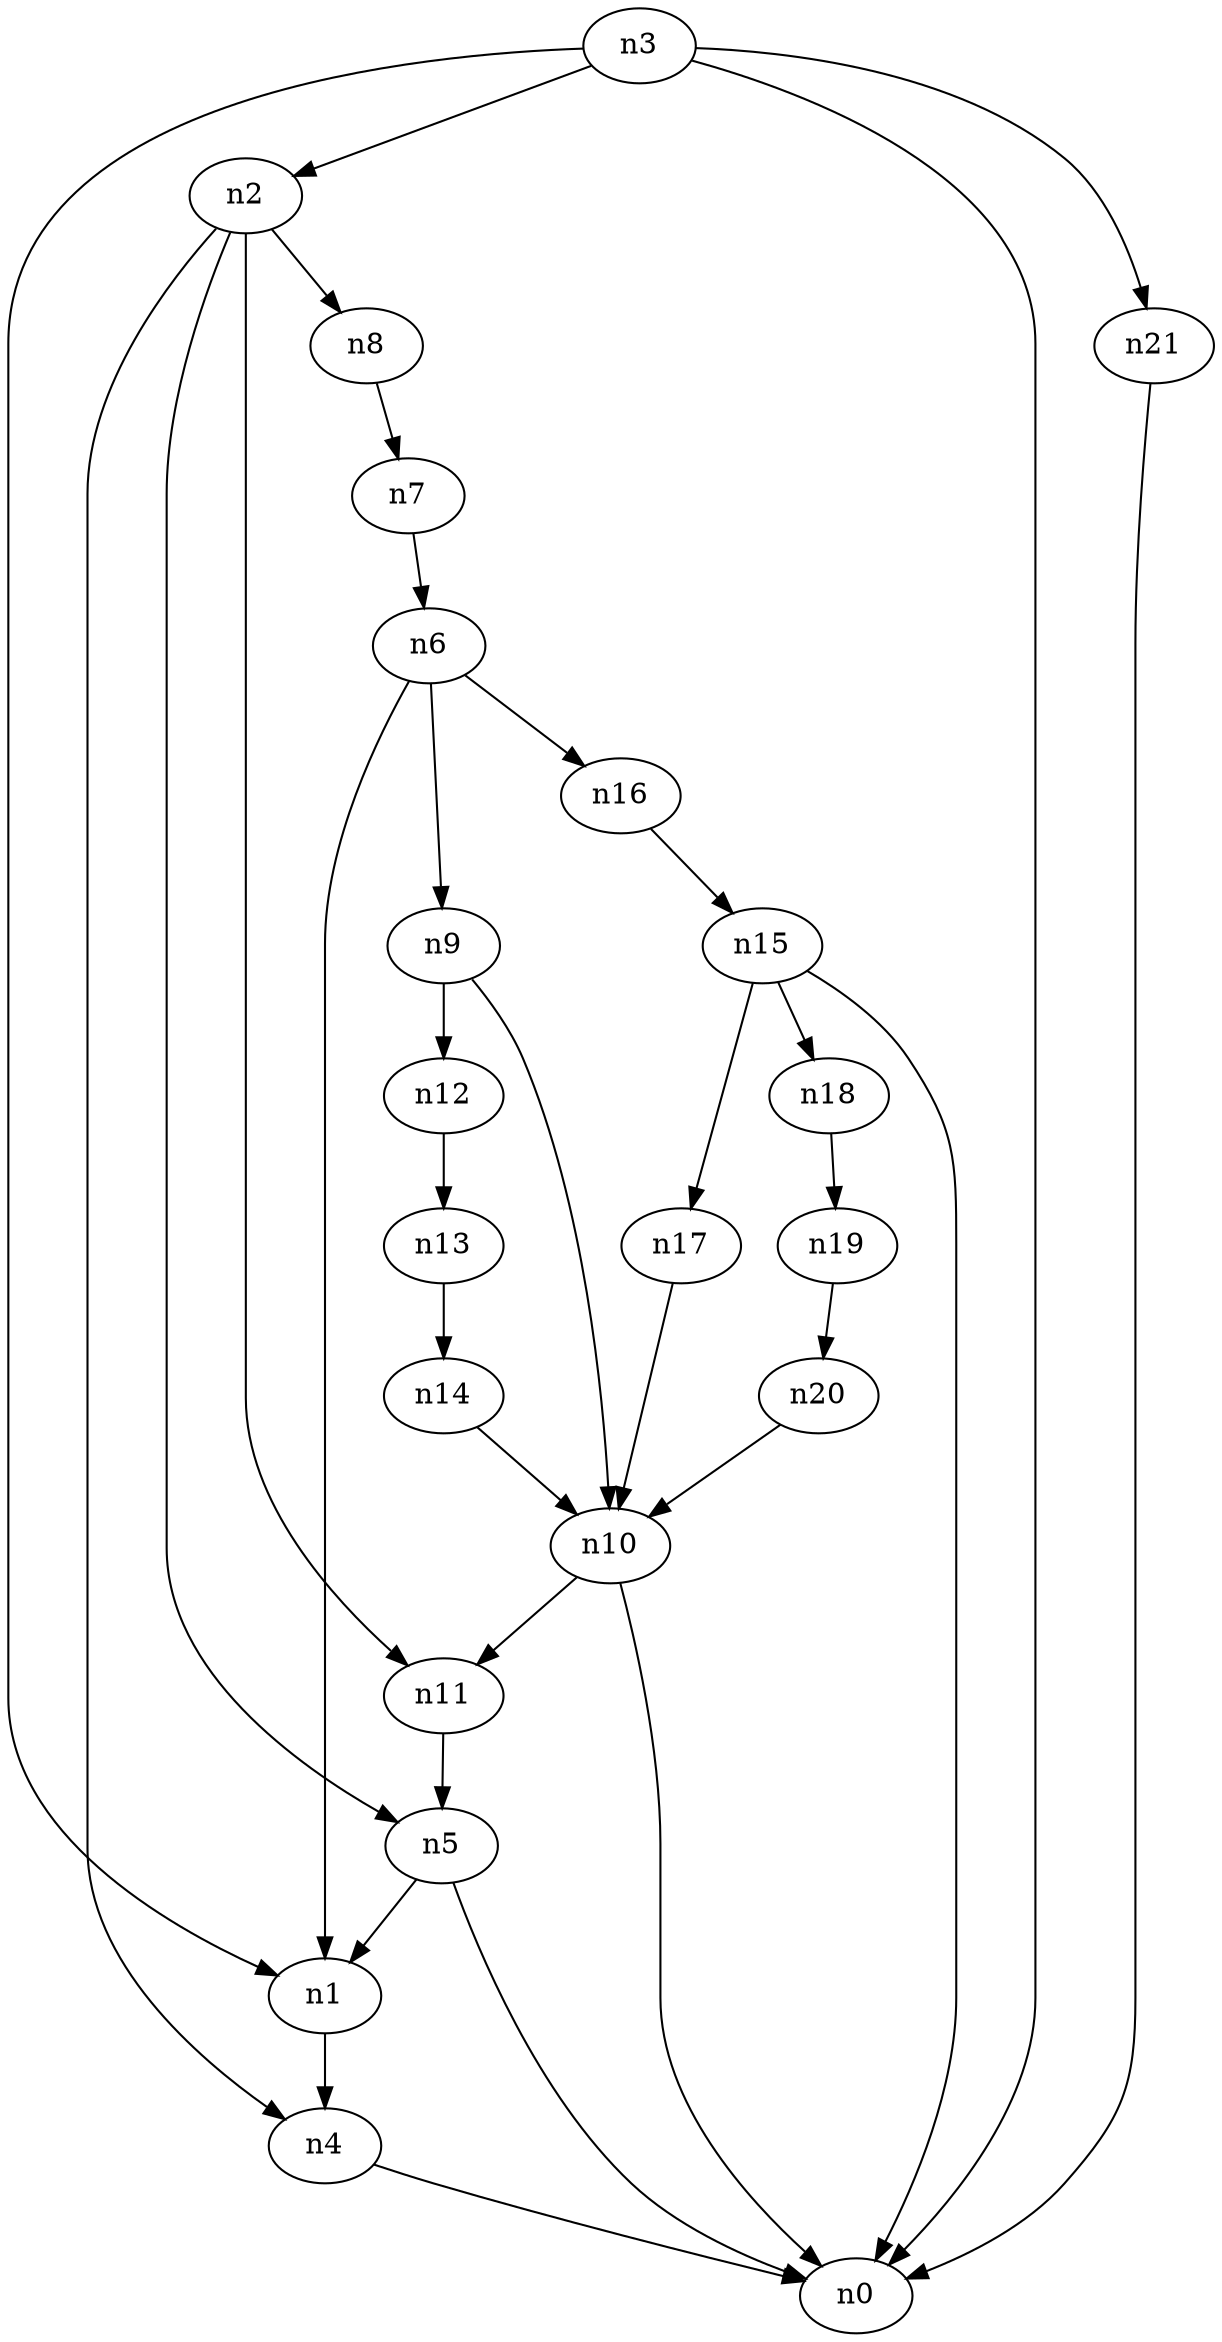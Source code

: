 digraph G {
	n1 -> n4	 [_graphml_id=e4];
	n2 -> n4	 [_graphml_id=e7];
	n2 -> n5	 [_graphml_id=e8];
	n2 -> n8	 [_graphml_id=e12];
	n2 -> n11	 [_graphml_id=e18];
	n3 -> n0	 [_graphml_id=e0];
	n3 -> n1	 [_graphml_id=e3];
	n3 -> n2	 [_graphml_id=e6];
	n3 -> n21	 [_graphml_id=e33];
	n4 -> n0	 [_graphml_id=e1];
	n5 -> n0	 [_graphml_id=e2];
	n5 -> n1	 [_graphml_id=e5];
	n6 -> n1	 [_graphml_id=e9];
	n6 -> n9	 [_graphml_id=e13];
	n6 -> n16	 [_graphml_id=e25];
	n7 -> n6	 [_graphml_id=e10];
	n8 -> n7	 [_graphml_id=e11];
	n9 -> n10	 [_graphml_id=e14];
	n9 -> n12	 [_graphml_id=e19];
	n10 -> n0	 [_graphml_id=e15];
	n10 -> n11	 [_graphml_id=e16];
	n11 -> n5	 [_graphml_id=e17];
	n12 -> n13	 [_graphml_id=e20];
	n13 -> n14	 [_graphml_id=e21];
	n14 -> n10	 [_graphml_id=e22];
	n15 -> n0	 [_graphml_id=e23];
	n15 -> n17	 [_graphml_id=e27];
	n15 -> n18	 [_graphml_id=e28];
	n16 -> n15	 [_graphml_id=e24];
	n17 -> n10	 [_graphml_id=e26];
	n18 -> n19	 [_graphml_id=e29];
	n19 -> n20	 [_graphml_id=e30];
	n20 -> n10	 [_graphml_id=e31];
	n21 -> n0	 [_graphml_id=e32];
}
